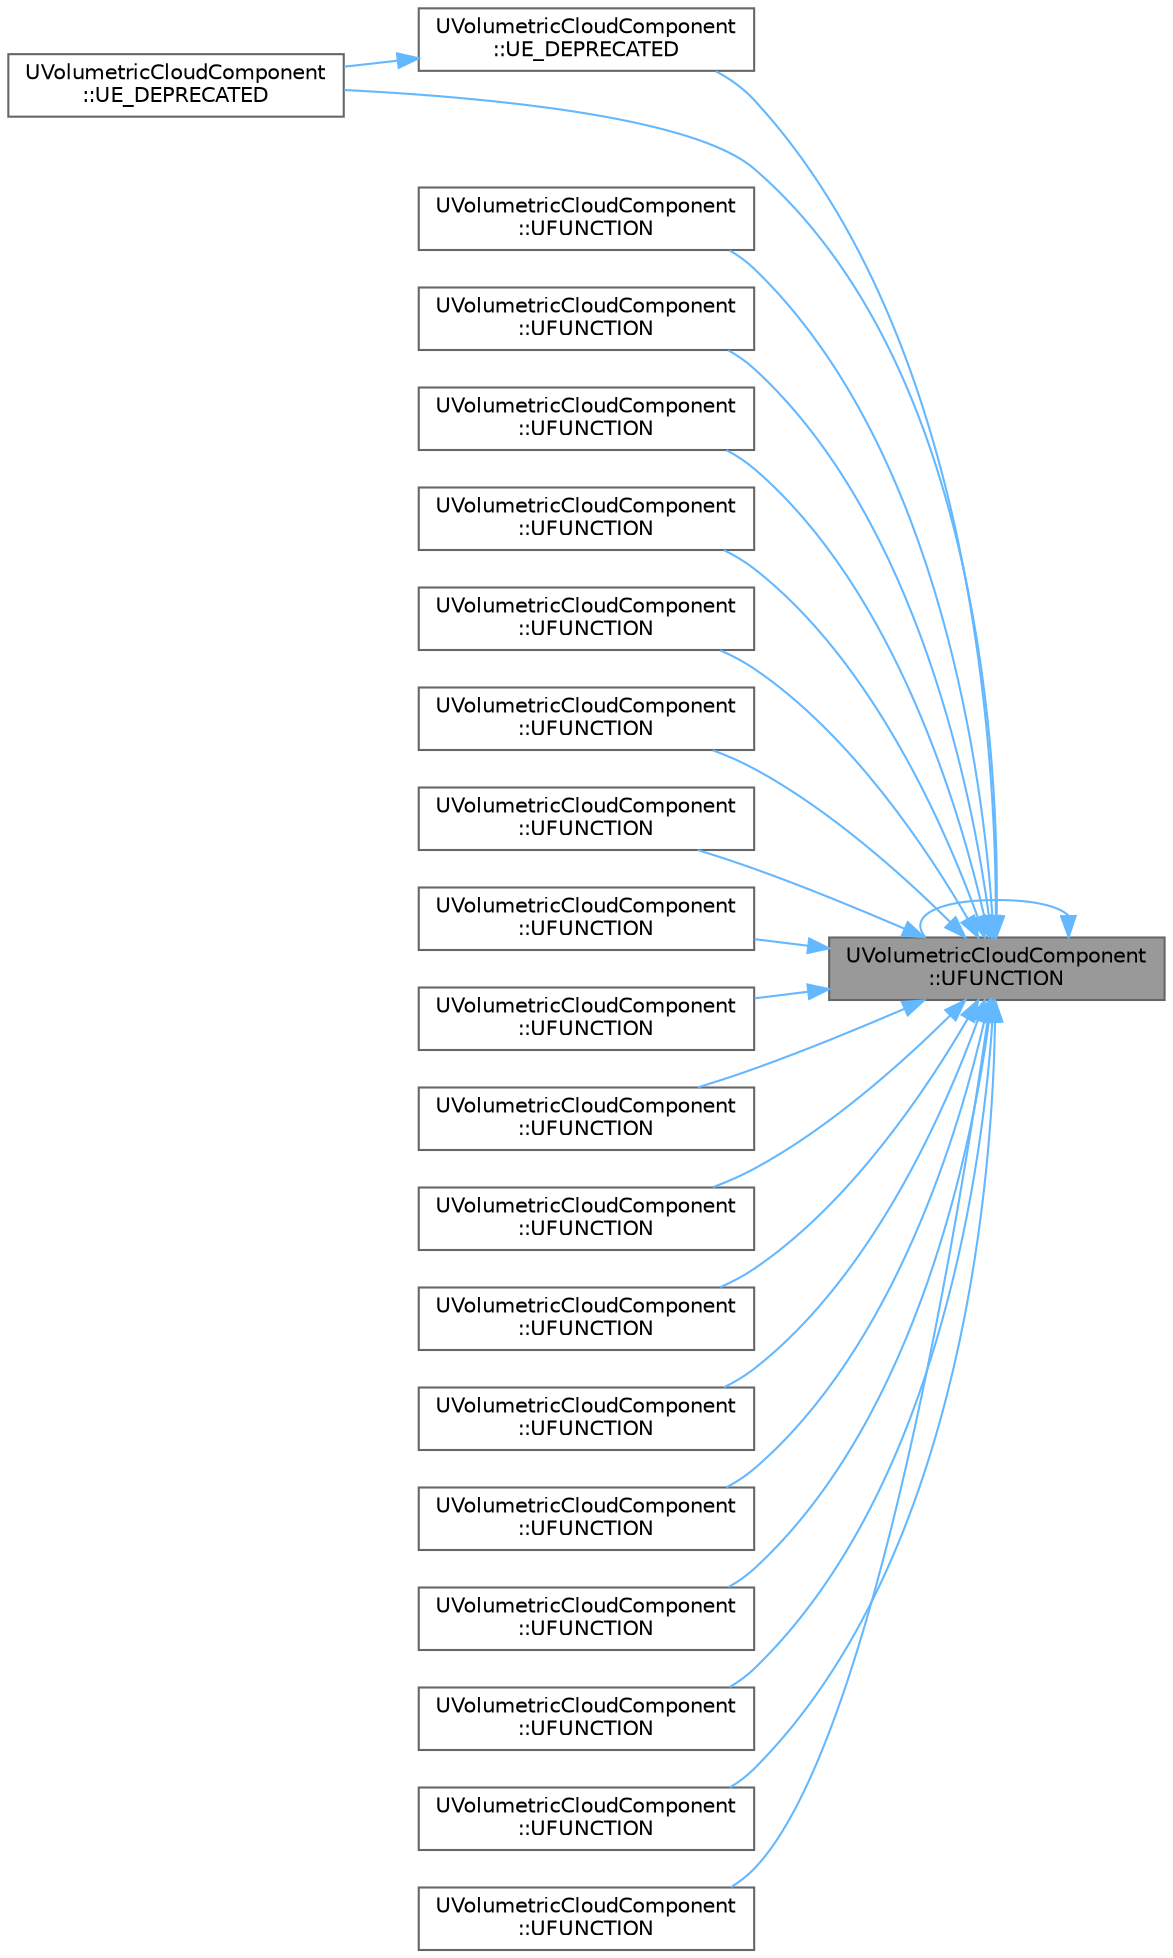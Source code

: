 digraph "UVolumetricCloudComponent::UFUNCTION"
{
 // INTERACTIVE_SVG=YES
 // LATEX_PDF_SIZE
  bgcolor="transparent";
  edge [fontname=Helvetica,fontsize=10,labelfontname=Helvetica,labelfontsize=10];
  node [fontname=Helvetica,fontsize=10,shape=box,height=0.2,width=0.4];
  rankdir="RL";
  Node1 [id="Node000001",label="UVolumetricCloudComponent\l::UFUNCTION",height=0.2,width=0.4,color="gray40", fillcolor="grey60", style="filled", fontcolor="black",tooltip="If this is True, this primitive will render black with an alpha of 0, but all secondary effects (shad..."];
  Node1 -> Node2 [id="edge1_Node000001_Node000002",dir="back",color="steelblue1",style="solid",tooltip=" "];
  Node2 [id="Node000002",label="UVolumetricCloudComponent\l::UE_DEPRECATED",height=0.2,width=0.4,color="grey40", fillcolor="white", style="filled",URL="$db/d28/classUVolumetricCloudComponent.html#ac57815a855c5edc795bc00e8992a85ee",tooltip=" "];
  Node2 -> Node3 [id="edge2_Node000002_Node000003",dir="back",color="steelblue1",style="solid",tooltip=" "];
  Node3 [id="Node000003",label="UVolumetricCloudComponent\l::UE_DEPRECATED",height=0.2,width=0.4,color="grey40", fillcolor="white", style="filled",URL="$db/d28/classUVolumetricCloudComponent.html#a986ba20d8b4025bf4c3c8f9e88d00d36",tooltip=" "];
  Node1 -> Node3 [id="edge3_Node000001_Node000003",dir="back",color="steelblue1",style="solid",tooltip=" "];
  Node1 -> Node4 [id="edge4_Node000001_Node000004",dir="back",color="steelblue1",style="solid",tooltip=" "];
  Node4 [id="Node000004",label="UVolumetricCloudComponent\l::UFUNCTION",height=0.2,width=0.4,color="grey40", fillcolor="white", style="filled",URL="$db/d28/classUVolumetricCloudComponent.html#a4a4522054e776631b1f5b2601a4aa4d3",tooltip=" "];
  Node1 -> Node5 [id="edge5_Node000001_Node000005",dir="back",color="steelblue1",style="solid",tooltip=" "];
  Node5 [id="Node000005",label="UVolumetricCloudComponent\l::UFUNCTION",height=0.2,width=0.4,color="grey40", fillcolor="white", style="filled",URL="$db/d28/classUVolumetricCloudComponent.html#a955bc606f4a9e5a634be21fd9bbab06a",tooltip=" "];
  Node1 -> Node1 [id="edge6_Node000001_Node000001",dir="back",color="steelblue1",style="solid",tooltip=" "];
  Node1 -> Node6 [id="edge7_Node000001_Node000006",dir="back",color="steelblue1",style="solid",tooltip=" "];
  Node6 [id="Node000006",label="UVolumetricCloudComponent\l::UFUNCTION",height=0.2,width=0.4,color="grey40", fillcolor="white", style="filled",URL="$db/d28/classUVolumetricCloudComponent.html#a616e7abb3eb46ee2fc7dd220c5c24c9a",tooltip=" "];
  Node1 -> Node7 [id="edge8_Node000001_Node000007",dir="back",color="steelblue1",style="solid",tooltip=" "];
  Node7 [id="Node000007",label="UVolumetricCloudComponent\l::UFUNCTION",height=0.2,width=0.4,color="grey40", fillcolor="white", style="filled",URL="$db/d28/classUVolumetricCloudComponent.html#ac7df38c8b33ebb23b24798afcf85817e",tooltip=" "];
  Node1 -> Node8 [id="edge9_Node000001_Node000008",dir="back",color="steelblue1",style="solid",tooltip=" "];
  Node8 [id="Node000008",label="UVolumetricCloudComponent\l::UFUNCTION",height=0.2,width=0.4,color="grey40", fillcolor="white", style="filled",URL="$db/d28/classUVolumetricCloudComponent.html#abc22d75a6fe49286caeaf9b3fb6dc34d",tooltip=" "];
  Node1 -> Node9 [id="edge10_Node000001_Node000009",dir="back",color="steelblue1",style="solid",tooltip=" "];
  Node9 [id="Node000009",label="UVolumetricCloudComponent\l::UFUNCTION",height=0.2,width=0.4,color="grey40", fillcolor="white", style="filled",URL="$db/d28/classUVolumetricCloudComponent.html#a9e9490ba38c5ad695a45bec2f8ed416a",tooltip=" "];
  Node1 -> Node10 [id="edge11_Node000001_Node000010",dir="back",color="steelblue1",style="solid",tooltip=" "];
  Node10 [id="Node000010",label="UVolumetricCloudComponent\l::UFUNCTION",height=0.2,width=0.4,color="grey40", fillcolor="white", style="filled",URL="$db/d28/classUVolumetricCloudComponent.html#a64302fb9e85383eda68705c7d576488d",tooltip=" "];
  Node1 -> Node11 [id="edge12_Node000001_Node000011",dir="back",color="steelblue1",style="solid",tooltip=" "];
  Node11 [id="Node000011",label="UVolumetricCloudComponent\l::UFUNCTION",height=0.2,width=0.4,color="grey40", fillcolor="white", style="filled",URL="$db/d28/classUVolumetricCloudComponent.html#a7b851f6d01ba90b01b2fe5916f863ef4",tooltip=" "];
  Node1 -> Node12 [id="edge13_Node000001_Node000012",dir="back",color="steelblue1",style="solid",tooltip=" "];
  Node12 [id="Node000012",label="UVolumetricCloudComponent\l::UFUNCTION",height=0.2,width=0.4,color="grey40", fillcolor="white", style="filled",URL="$db/d28/classUVolumetricCloudComponent.html#a36cceb60c5afb6d6494eb84924b429bb",tooltip=" "];
  Node1 -> Node13 [id="edge14_Node000001_Node000013",dir="back",color="steelblue1",style="solid",tooltip=" "];
  Node13 [id="Node000013",label="UVolumetricCloudComponent\l::UFUNCTION",height=0.2,width=0.4,color="grey40", fillcolor="white", style="filled",URL="$db/d28/classUVolumetricCloudComponent.html#a33e3eddf6165215be80ba1dd7f3f4547",tooltip=" "];
  Node1 -> Node14 [id="edge15_Node000001_Node000014",dir="back",color="steelblue1",style="solid",tooltip=" "];
  Node14 [id="Node000014",label="UVolumetricCloudComponent\l::UFUNCTION",height=0.2,width=0.4,color="grey40", fillcolor="white", style="filled",URL="$db/d28/classUVolumetricCloudComponent.html#ab06434b2c361f1aa88a1ae1effc620a8",tooltip=" "];
  Node1 -> Node15 [id="edge16_Node000001_Node000015",dir="back",color="steelblue1",style="solid",tooltip=" "];
  Node15 [id="Node000015",label="UVolumetricCloudComponent\l::UFUNCTION",height=0.2,width=0.4,color="grey40", fillcolor="white", style="filled",URL="$db/d28/classUVolumetricCloudComponent.html#a4132f4b3f7339a23bd47e66c6cfacd5d",tooltip=" "];
  Node1 -> Node16 [id="edge17_Node000001_Node000016",dir="back",color="steelblue1",style="solid",tooltip=" "];
  Node16 [id="Node000016",label="UVolumetricCloudComponent\l::UFUNCTION",height=0.2,width=0.4,color="grey40", fillcolor="white", style="filled",URL="$db/d28/classUVolumetricCloudComponent.html#a4fbe8c7e4ad372ecfc7199725c826c26",tooltip=" "];
  Node1 -> Node17 [id="edge18_Node000001_Node000017",dir="back",color="steelblue1",style="solid",tooltip=" "];
  Node17 [id="Node000017",label="UVolumetricCloudComponent\l::UFUNCTION",height=0.2,width=0.4,color="grey40", fillcolor="white", style="filled",URL="$db/d28/classUVolumetricCloudComponent.html#ab7c10130e7e9a0daa5272de3c0597b3e",tooltip=" "];
  Node1 -> Node18 [id="edge19_Node000001_Node000018",dir="back",color="steelblue1",style="solid",tooltip=" "];
  Node18 [id="Node000018",label="UVolumetricCloudComponent\l::UFUNCTION",height=0.2,width=0.4,color="grey40", fillcolor="white", style="filled",URL="$db/d28/classUVolumetricCloudComponent.html#a90bf18263465f06c9e777b91f059b1ea",tooltip=" "];
  Node1 -> Node19 [id="edge20_Node000001_Node000019",dir="back",color="steelblue1",style="solid",tooltip=" "];
  Node19 [id="Node000019",label="UVolumetricCloudComponent\l::UFUNCTION",height=0.2,width=0.4,color="grey40", fillcolor="white", style="filled",URL="$db/d28/classUVolumetricCloudComponent.html#a494a1b502170a216a5e15518ead25303",tooltip=" "];
  Node1 -> Node20 [id="edge21_Node000001_Node000020",dir="back",color="steelblue1",style="solid",tooltip=" "];
  Node20 [id="Node000020",label="UVolumetricCloudComponent\l::UFUNCTION",height=0.2,width=0.4,color="grey40", fillcolor="white", style="filled",URL="$db/d28/classUVolumetricCloudComponent.html#a38bc27eeabdf754176f99c32e9c7d957",tooltip=" "];
  Node1 -> Node21 [id="edge22_Node000001_Node000021",dir="back",color="steelblue1",style="solid",tooltip=" "];
  Node21 [id="Node000021",label="UVolumetricCloudComponent\l::UFUNCTION",height=0.2,width=0.4,color="grey40", fillcolor="white", style="filled",URL="$db/d28/classUVolumetricCloudComponent.html#a16fa1000979f3217ba15cb09c939d2b3",tooltip=" "];
}
